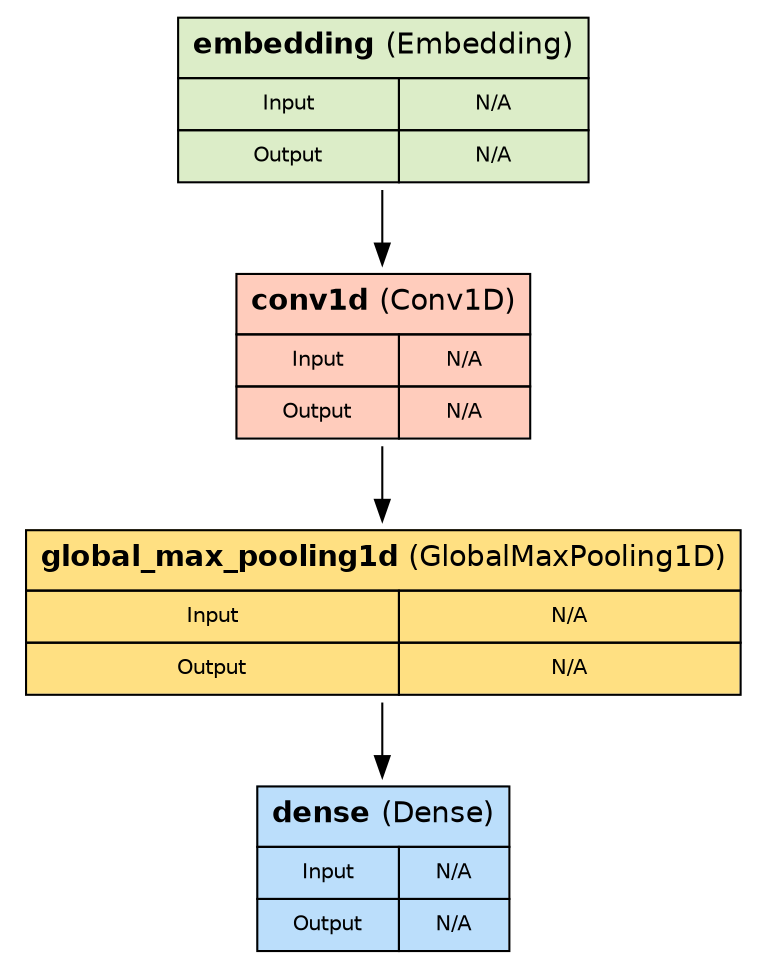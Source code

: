 digraph G {
    rankdir=TB;
    concentrate=true;
    dpi=200;
    splines=ortho;
    node [shape=plaintext fontname=Helvetica];

    layer_0 [label=<<TABLE BORDER="0" CELLBORDER="1" CELLSPACING="0" CELLPADDING="6" BGCOLOR="#dcedc8">
  <TR><TD COLSPAN="2"><B>embedding</B> (Embedding)</TD></TR>
  <TR><TD><FONT POINT-SIZE="10">Input</FONT></TD><TD><FONT POINT-SIZE="10">N/A</FONT></TD></TR>
  <TR><TD><FONT POINT-SIZE="10">Output</FONT></TD><TD><FONT POINT-SIZE="10">N/A</FONT></TD></TR>
</TABLE>>];
    layer_1 [label=<<TABLE BORDER="0" CELLBORDER="1" CELLSPACING="0" CELLPADDING="6" BGCOLOR="#ffccbc">
  <TR><TD COLSPAN="2"><B>conv1d</B> (Conv1D)</TD></TR>
  <TR><TD><FONT POINT-SIZE="10">Input</FONT></TD><TD><FONT POINT-SIZE="10">N/A</FONT></TD></TR>
  <TR><TD><FONT POINT-SIZE="10">Output</FONT></TD><TD><FONT POINT-SIZE="10">N/A</FONT></TD></TR>
</TABLE>>];
    layer_2 [label=<<TABLE BORDER="0" CELLBORDER="1" CELLSPACING="0" CELLPADDING="6" BGCOLOR="#ffe082">
  <TR><TD COLSPAN="2"><B>global_max_pooling1d</B> (GlobalMaxPooling1D)</TD></TR>
  <TR><TD><FONT POINT-SIZE="10">Input</FONT></TD><TD><FONT POINT-SIZE="10">N/A</FONT></TD></TR>
  <TR><TD><FONT POINT-SIZE="10">Output</FONT></TD><TD><FONT POINT-SIZE="10">N/A</FONT></TD></TR>
</TABLE>>];
    layer_3 [label=<<TABLE BORDER="0" CELLBORDER="1" CELLSPACING="0" CELLPADDING="6" BGCOLOR="#bbdefb">
  <TR><TD COLSPAN="2"><B>dense</B> (Dense)</TD></TR>
  <TR><TD><FONT POINT-SIZE="10">Input</FONT></TD><TD><FONT POINT-SIZE="10">N/A</FONT></TD></TR>
  <TR><TD><FONT POINT-SIZE="10">Output</FONT></TD><TD><FONT POINT-SIZE="10">N/A</FONT></TD></TR>
</TABLE>>];
    layer_0 -> layer_1;
    layer_1 -> layer_2;
    layer_2 -> layer_3;
}
